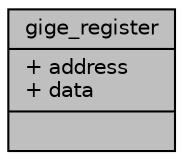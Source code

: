 digraph "gige_register"
{
 // INTERACTIVE_SVG=YES
  edge [fontname="Helvetica",fontsize="10",labelfontname="Helvetica",labelfontsize="10"];
  node [fontname="Helvetica",fontsize="10",shape=record];
  Node1 [label="{gige_register\n|+ address\l+ data\l|}",height=0.2,width=0.4,color="black", fillcolor="grey75", style="filled", fontcolor="black"];
}
